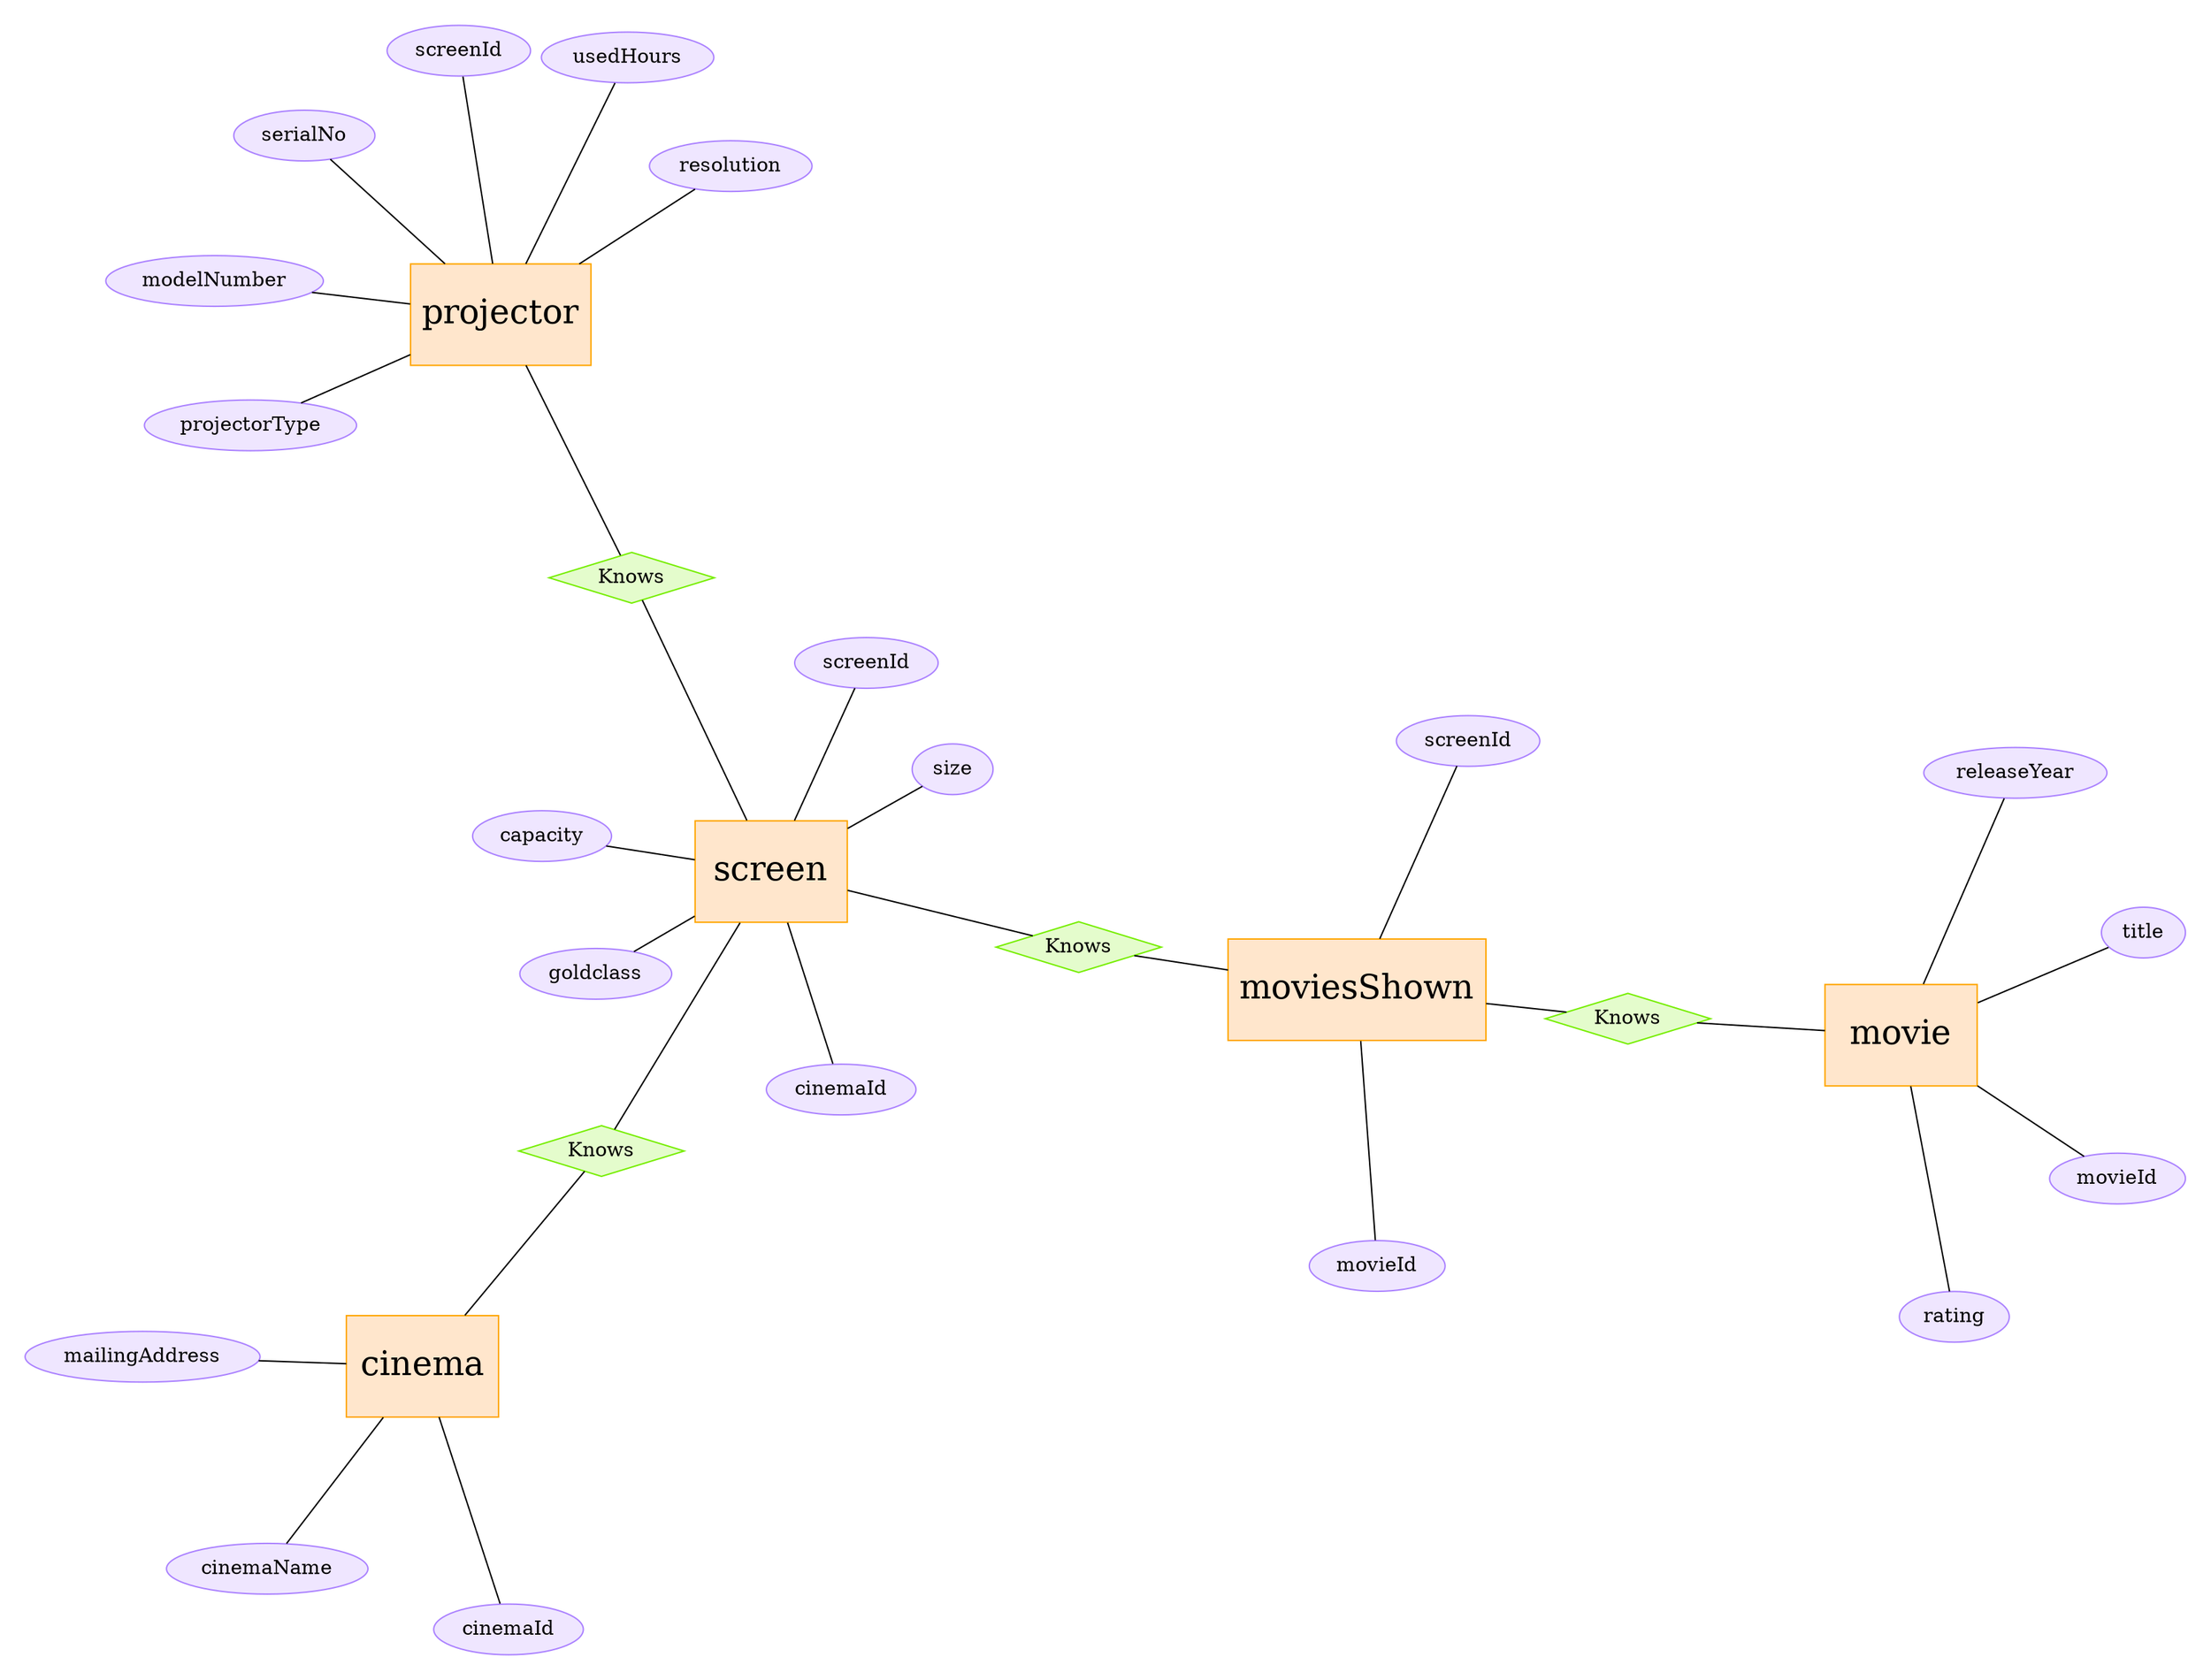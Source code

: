 graph ER {
    graph [ rankdir = "LR" ];
    layout=neato;
    overlap=scale;
    splines=true;
    pad="0.25,0.25";

	{node [shape=box, fontsize=24, height=1, width=1.5, style=filled, color="orange", fillcolor="#FFE6CC"]; cinema;};
	{node [shape=box, fontsize=24, height=1, width=1.5, style=filled, color="orange", fillcolor="#FFE6CC"]; movie;};
	{node [shape=box, fontsize=24, height=1, width=1.5, style=filled, color="orange", fillcolor="#FFE6CC"]; moviesShown;};
	{node [shape=box, fontsize=24, height=1, width=1.5, style=filled, color="orange", fillcolor="#FFE6CC"]; projector;};
	{node [shape=box, fontsize=24, height=1, width=1.5, style=filled, color="orange", fillcolor="#FFE6CC"]; screen;};


	{node [shape=diamond,style=filled,color="chartreuse2", fillcolor="#E4FCCC"]; {node[label="Knows"] moviesShown_ibfk_1}; };
		moviesShown -- moviesShown_ibfk_1;
		movie -- moviesShown_ibfk_1;
			{node [shape=diamond,style=filled,color="chartreuse2", fillcolor="#E4FCCC"]; {node[label="Knows"] moviesShown_ibfk_2}; };
		moviesShown -- moviesShown_ibfk_2;
		screen -- moviesShown_ibfk_2;
	{node [shape=diamond,style=filled,color="chartreuse2", fillcolor="#E4FCCC"]; {node[label="Knows"] projector_ibfk_1}; };
		projector -- projector_ibfk_1;
		screen -- projector_ibfk_1;
	{node [shape=diamond,style=filled,color="chartreuse2", fillcolor="#E4FCCC"]; {node[label="Knows"] screen_ibfk_1}; };
		screen -- screen_ibfk_1;
		cinema -- screen_ibfk_1;


	{node [shape=ellipse, style=filled, color="mediumpurple1", fillcolor="#EFE6FF"]; {node[label="cinemaId"] "cinema.cinemaId"}; {node[label="cinemaName"] "cinema.cinemaName"}; {node[label="mailingAddress"] "cinema.mailingAddress"}; }; 
	{node [shape=ellipse, style=filled, color="mediumpurple1", fillcolor="#EFE6FF"]; {node[label="movieId"] "movie.movieId"}; {node[label="title"] "movie.title"}; {node[label="releaseYear"] "movie.releaseYear"}; {node[label="rating"] "movie.rating"}; }; 
	{node [shape=ellipse, style=filled, color="mediumpurple1", fillcolor="#EFE6FF"]; {node[label="movieId"] "moviesShown.movieId"}; {node[label="screenId"] "moviesShown.screenId"}; }; 
	{node [shape=ellipse, style=filled, color="mediumpurple1", fillcolor="#EFE6FF"]; {node[label="serialNo"] "projector.serialNo"}; {node[label="screenId"] "projector.screenId"}; {node[label="projectorType"] "projector.projectorType"}; {node[label="modelNumber"] "projector.modelNumber"}; {node[label="resolution"] "projector.resolution"}; {node[label="usedHours"] "projector.usedHours"}; }; 
	{node [shape=ellipse, style=filled, color="mediumpurple1", fillcolor="#EFE6FF"]; {node[label="screenId"] "screen.screenId"}; {node[label="cinemaId"] "screen.cinemaId"}; {node[label="size"] "screen.size"}; {node[label="capacity"] "screen.capacity"}; {node[label="goldclass"] "screen.goldclass"}; }; 


	cinema -- { "cinema.cinemaId"; "cinema.cinemaName"; "cinema.mailingAddress" };
	movie -- { "movie.movieId"; "movie.title"; "movie.releaseYear"; "movie.rating" };
	moviesShown -- { "moviesShown.movieId"; "moviesShown.screenId" };
	projector -- { "projector.serialNo"; "projector.screenId"; "projector.projectorType"; "projector.modelNumber"; "projector.resolution"; "projector.usedHours" };
	screen -- { "screen.screenId"; "screen.cinemaId"; "screen.size"; "screen.capacity"; "screen.goldclass" };


}
